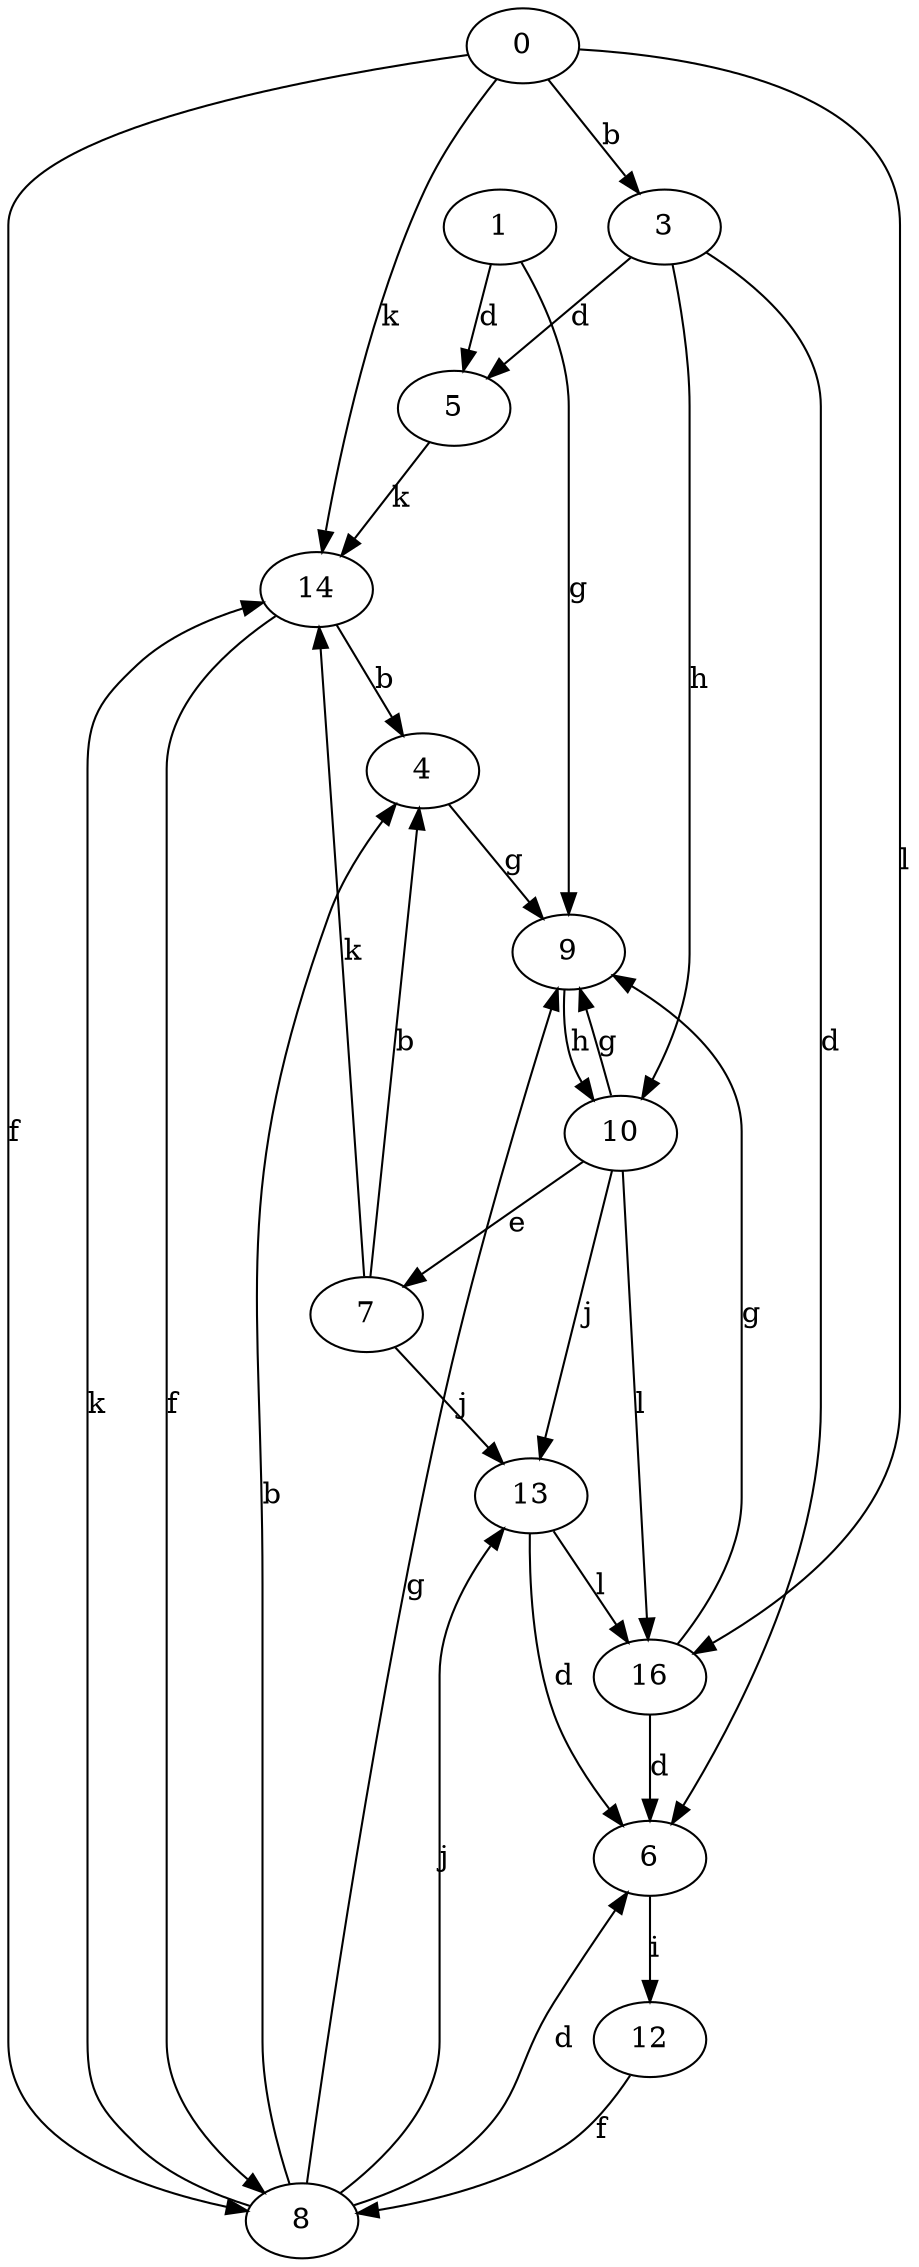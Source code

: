 strict digraph  {
0;
1;
3;
4;
5;
6;
7;
8;
9;
10;
12;
13;
14;
16;
0 -> 3  [label=b];
0 -> 8  [label=f];
0 -> 14  [label=k];
0 -> 16  [label=l];
1 -> 5  [label=d];
1 -> 9  [label=g];
3 -> 5  [label=d];
3 -> 6  [label=d];
3 -> 10  [label=h];
4 -> 9  [label=g];
5 -> 14  [label=k];
6 -> 12  [label=i];
7 -> 4  [label=b];
7 -> 13  [label=j];
7 -> 14  [label=k];
8 -> 4  [label=b];
8 -> 6  [label=d];
8 -> 9  [label=g];
8 -> 13  [label=j];
8 -> 14  [label=k];
9 -> 10  [label=h];
10 -> 7  [label=e];
10 -> 9  [label=g];
10 -> 13  [label=j];
10 -> 16  [label=l];
12 -> 8  [label=f];
13 -> 6  [label=d];
13 -> 16  [label=l];
14 -> 4  [label=b];
14 -> 8  [label=f];
16 -> 6  [label=d];
16 -> 9  [label=g];
}
